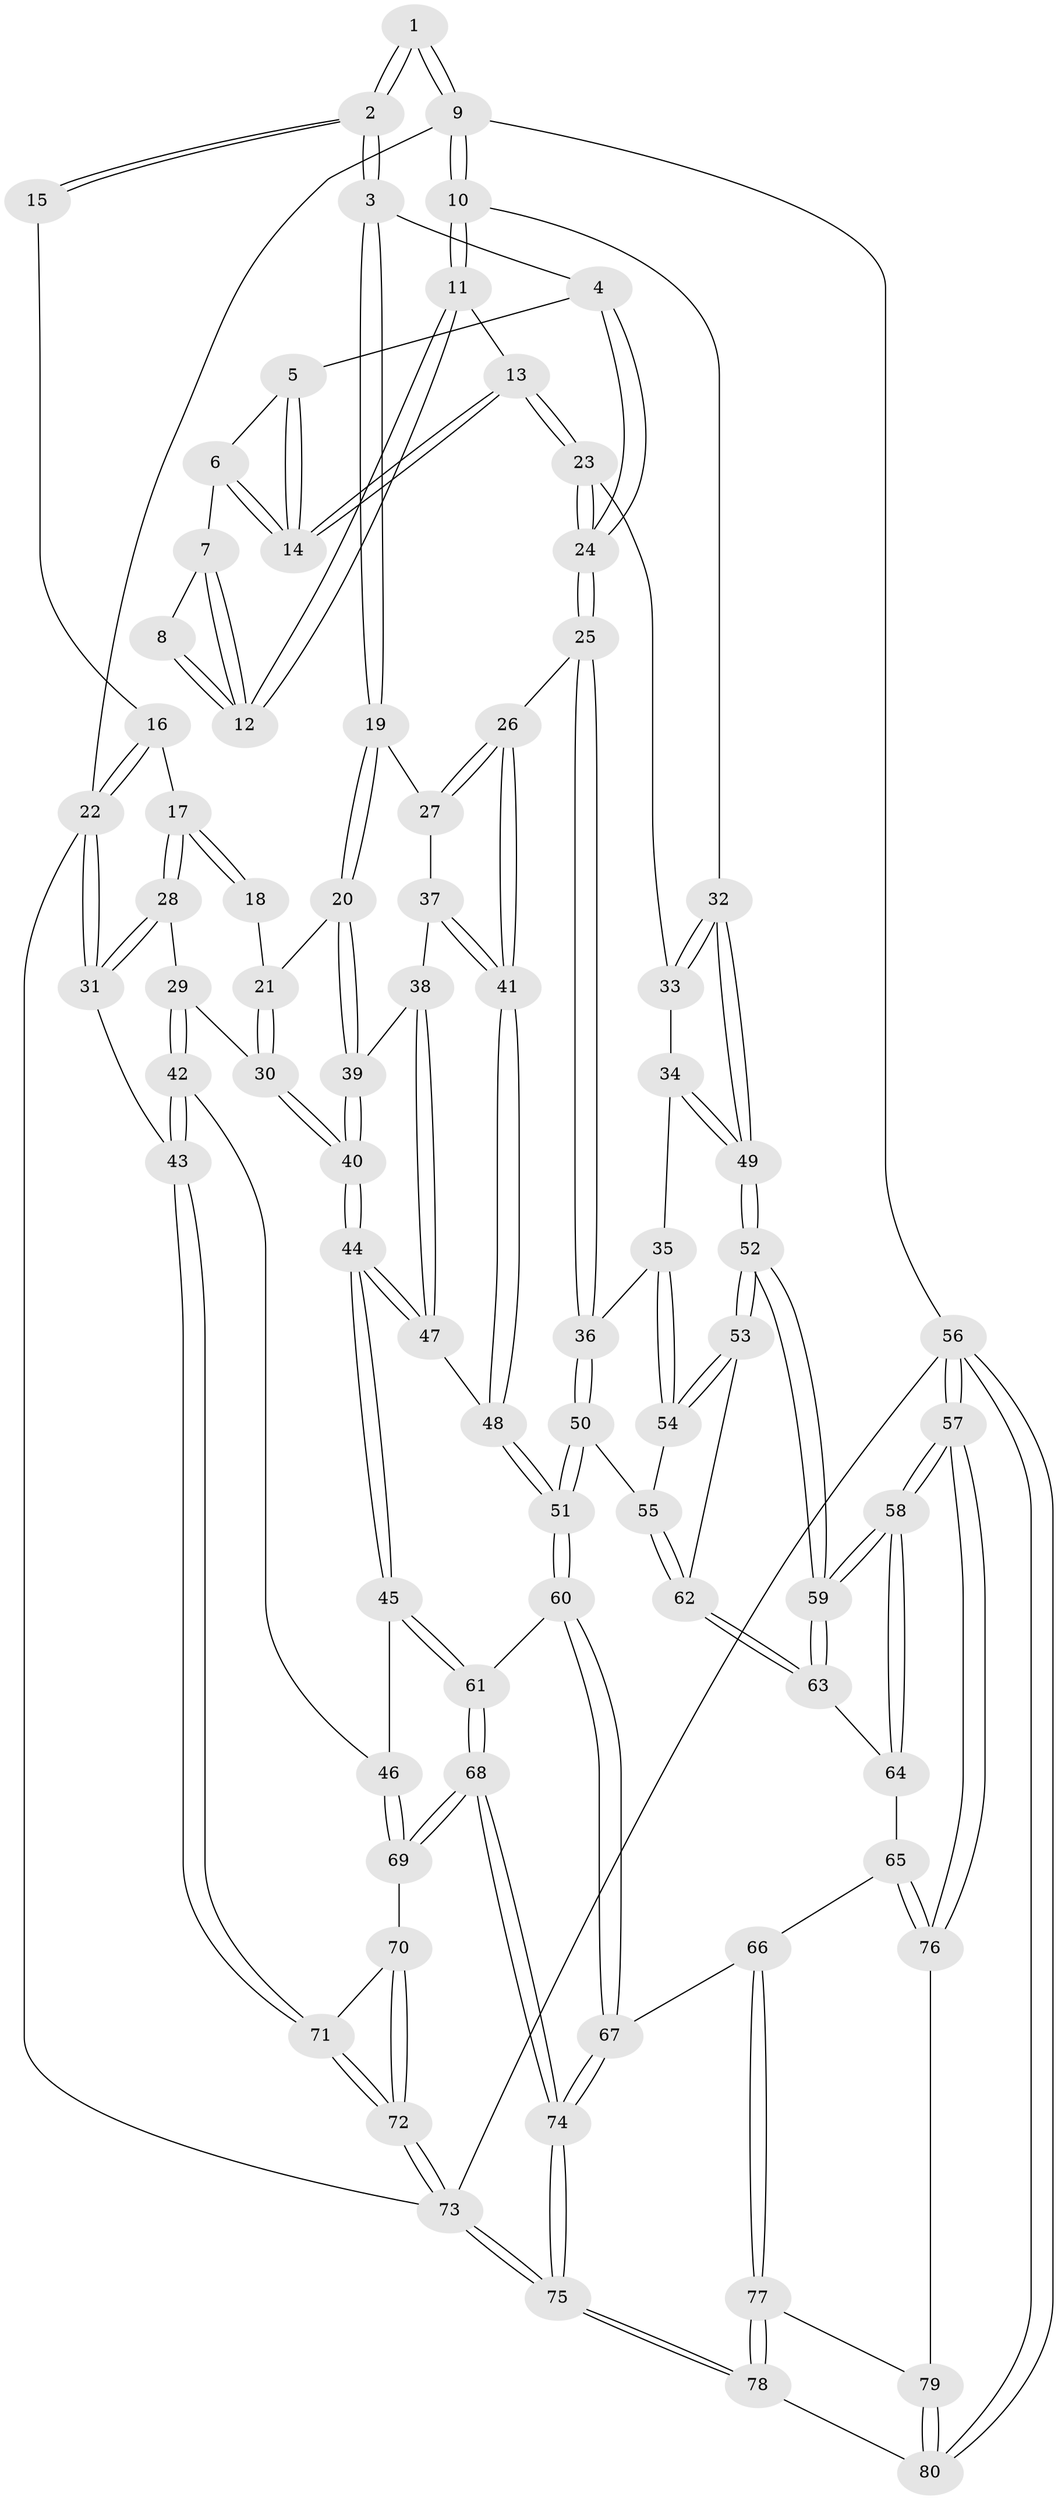 // coarse degree distribution, {8: 0.05, 5: 0.375, 3: 0.2, 4: 0.2, 6: 0.15, 9: 0.025}
// Generated by graph-tools (version 1.1) at 2025/21/03/04/25 18:21:29]
// undirected, 80 vertices, 197 edges
graph export_dot {
graph [start="1"]
  node [color=gray90,style=filled];
  1 [pos="+0.9792097946037487+0"];
  2 [pos="+0.5019988476631444+0"];
  3 [pos="+0.5081510730773329+0"];
  4 [pos="+0.5891884669848698+0"];
  5 [pos="+0.6134750251212931+0"];
  6 [pos="+0.778212054849853+0.07029826336599806"];
  7 [pos="+0.8267360791144291+0.06238416708298114"];
  8 [pos="+0.9115670880296161+0"];
  9 [pos="+1+0"];
  10 [pos="+1+0"];
  11 [pos="+0.9041141523806235+0.14779781128228728"];
  12 [pos="+0.8826475954007013+0.10314133098109406"];
  13 [pos="+0.8441346340695669+0.2225658079172228"];
  14 [pos="+0.8328469770820017+0.20148723926658715"];
  15 [pos="+0.46827248455514003+0"];
  16 [pos="+0.117847588243677+0"];
  17 [pos="+0.12338961359316765+0.15717475691064847"];
  18 [pos="+0.3059762808781155+0.11541941232607608"];
  19 [pos="+0.45457248483038687+0.23028961812965765"];
  20 [pos="+0.3862398156500925+0.27056712605177885"];
  21 [pos="+0.2978287634684596+0.16502800392742242"];
  22 [pos="+0+0"];
  23 [pos="+0.842656260861943+0.22671770483740075"];
  24 [pos="+0.6960805268821622+0.2645824276714893"];
  25 [pos="+0.6643065998868795+0.31752977570075086"];
  26 [pos="+0.6291615488957996+0.32731961263922993"];
  27 [pos="+0.5161174637547604+0.280587683546325"];
  28 [pos="+0.1140988166993876+0.20167660254806044"];
  29 [pos="+0.15411134958077688+0.2770321491322212"];
  30 [pos="+0.16060159287958162+0.27919439585400024"];
  31 [pos="+0+0.1811998428030624"];
  32 [pos="+1+0.22725381234675746"];
  33 [pos="+0.8432251684032201+0.22740983720819263"];
  34 [pos="+0.9215085662553524+0.34450009668489096"];
  35 [pos="+0.7807638300791288+0.43887563756883174"];
  36 [pos="+0.7433427858584682+0.4322565268760298"];
  37 [pos="+0.471124058262436+0.3746104272465009"];
  38 [pos="+0.4360262845273351+0.4024445210361865"];
  39 [pos="+0.3409094701054952+0.32509862807551787"];
  40 [pos="+0.2716601626756+0.3545140527798157"];
  41 [pos="+0.5736666394453807+0.4138982532372049"];
  42 [pos="+0+0.5416625612018554"];
  43 [pos="+0+0.5470127313804922"];
  44 [pos="+0.26956968105731843+0.549925173872756"];
  45 [pos="+0.2503923509389484+0.584399434411167"];
  46 [pos="+0.17493375250259166+0.6059362426058408"];
  47 [pos="+0.46424183763343235+0.49083969304147385"];
  48 [pos="+0.5315278801453055+0.5120666498527351"];
  49 [pos="+1+0.4673826555835381"];
  50 [pos="+0.7037097695464836+0.5050679436423335"];
  51 [pos="+0.5644358522873991+0.5681878201466065"];
  52 [pos="+1+0.5758238805889603"];
  53 [pos="+0.8973788259526799+0.5489194661559897"];
  54 [pos="+0.8218870978014385+0.48829477621398826"];
  55 [pos="+0.7525319276364114+0.5864184250114346"];
  56 [pos="+1+1"];
  57 [pos="+1+1"];
  58 [pos="+1+0.9598371079247746"];
  59 [pos="+1+0.6528836170569358"];
  60 [pos="+0.5664657663678256+0.7373403040698969"];
  61 [pos="+0.3972292244597883+0.729801626827605"];
  62 [pos="+0.7678538450008806+0.6343146214107923"];
  63 [pos="+0.7584071064728098+0.658799245235041"];
  64 [pos="+0.7186107349888144+0.7291494631731291"];
  65 [pos="+0.6228183745921116+0.7588056120394939"];
  66 [pos="+0.5881655529579773+0.7567193671542234"];
  67 [pos="+0.5864359679048387+0.7557703319708144"];
  68 [pos="+0.28394409977866125+0.9020665325187001"];
  69 [pos="+0.1618240394597577+0.7961175367902187"];
  70 [pos="+0.1260970241973742+0.8146407318988886"];
  71 [pos="+0+0.6182052873297493"];
  72 [pos="+0+1"];
  73 [pos="+0+1"];
  74 [pos="+0.29168539932867954+1"];
  75 [pos="+0.27670984407238636+1"];
  76 [pos="+0.742210816270289+0.9233132731833688"];
  77 [pos="+0.5855305312168001+0.9393675298554247"];
  78 [pos="+0.5175780328725351+1"];
  79 [pos="+0.712005244785803+0.9810099272316558"];
  80 [pos="+0.7020169044843717+1"];
  1 -- 2;
  1 -- 2;
  1 -- 9;
  1 -- 9;
  2 -- 3;
  2 -- 3;
  2 -- 15;
  2 -- 15;
  3 -- 4;
  3 -- 19;
  3 -- 19;
  4 -- 5;
  4 -- 24;
  4 -- 24;
  5 -- 6;
  5 -- 14;
  5 -- 14;
  6 -- 7;
  6 -- 14;
  6 -- 14;
  7 -- 8;
  7 -- 12;
  7 -- 12;
  8 -- 12;
  8 -- 12;
  9 -- 10;
  9 -- 10;
  9 -- 22;
  9 -- 56;
  10 -- 11;
  10 -- 11;
  10 -- 32;
  11 -- 12;
  11 -- 12;
  11 -- 13;
  13 -- 14;
  13 -- 14;
  13 -- 23;
  13 -- 23;
  15 -- 16;
  16 -- 17;
  16 -- 22;
  16 -- 22;
  17 -- 18;
  17 -- 18;
  17 -- 28;
  17 -- 28;
  18 -- 21;
  19 -- 20;
  19 -- 20;
  19 -- 27;
  20 -- 21;
  20 -- 39;
  20 -- 39;
  21 -- 30;
  21 -- 30;
  22 -- 31;
  22 -- 31;
  22 -- 73;
  23 -- 24;
  23 -- 24;
  23 -- 33;
  24 -- 25;
  24 -- 25;
  25 -- 26;
  25 -- 36;
  25 -- 36;
  26 -- 27;
  26 -- 27;
  26 -- 41;
  26 -- 41;
  27 -- 37;
  28 -- 29;
  28 -- 31;
  28 -- 31;
  29 -- 30;
  29 -- 42;
  29 -- 42;
  30 -- 40;
  30 -- 40;
  31 -- 43;
  32 -- 33;
  32 -- 33;
  32 -- 49;
  32 -- 49;
  33 -- 34;
  34 -- 35;
  34 -- 49;
  34 -- 49;
  35 -- 36;
  35 -- 54;
  35 -- 54;
  36 -- 50;
  36 -- 50;
  37 -- 38;
  37 -- 41;
  37 -- 41;
  38 -- 39;
  38 -- 47;
  38 -- 47;
  39 -- 40;
  39 -- 40;
  40 -- 44;
  40 -- 44;
  41 -- 48;
  41 -- 48;
  42 -- 43;
  42 -- 43;
  42 -- 46;
  43 -- 71;
  43 -- 71;
  44 -- 45;
  44 -- 45;
  44 -- 47;
  44 -- 47;
  45 -- 46;
  45 -- 61;
  45 -- 61;
  46 -- 69;
  46 -- 69;
  47 -- 48;
  48 -- 51;
  48 -- 51;
  49 -- 52;
  49 -- 52;
  50 -- 51;
  50 -- 51;
  50 -- 55;
  51 -- 60;
  51 -- 60;
  52 -- 53;
  52 -- 53;
  52 -- 59;
  52 -- 59;
  53 -- 54;
  53 -- 54;
  53 -- 62;
  54 -- 55;
  55 -- 62;
  55 -- 62;
  56 -- 57;
  56 -- 57;
  56 -- 80;
  56 -- 80;
  56 -- 73;
  57 -- 58;
  57 -- 58;
  57 -- 76;
  57 -- 76;
  58 -- 59;
  58 -- 59;
  58 -- 64;
  58 -- 64;
  59 -- 63;
  59 -- 63;
  60 -- 61;
  60 -- 67;
  60 -- 67;
  61 -- 68;
  61 -- 68;
  62 -- 63;
  62 -- 63;
  63 -- 64;
  64 -- 65;
  65 -- 66;
  65 -- 76;
  65 -- 76;
  66 -- 67;
  66 -- 77;
  66 -- 77;
  67 -- 74;
  67 -- 74;
  68 -- 69;
  68 -- 69;
  68 -- 74;
  68 -- 74;
  69 -- 70;
  70 -- 71;
  70 -- 72;
  70 -- 72;
  71 -- 72;
  71 -- 72;
  72 -- 73;
  72 -- 73;
  73 -- 75;
  73 -- 75;
  74 -- 75;
  74 -- 75;
  75 -- 78;
  75 -- 78;
  76 -- 79;
  77 -- 78;
  77 -- 78;
  77 -- 79;
  78 -- 80;
  79 -- 80;
  79 -- 80;
}
